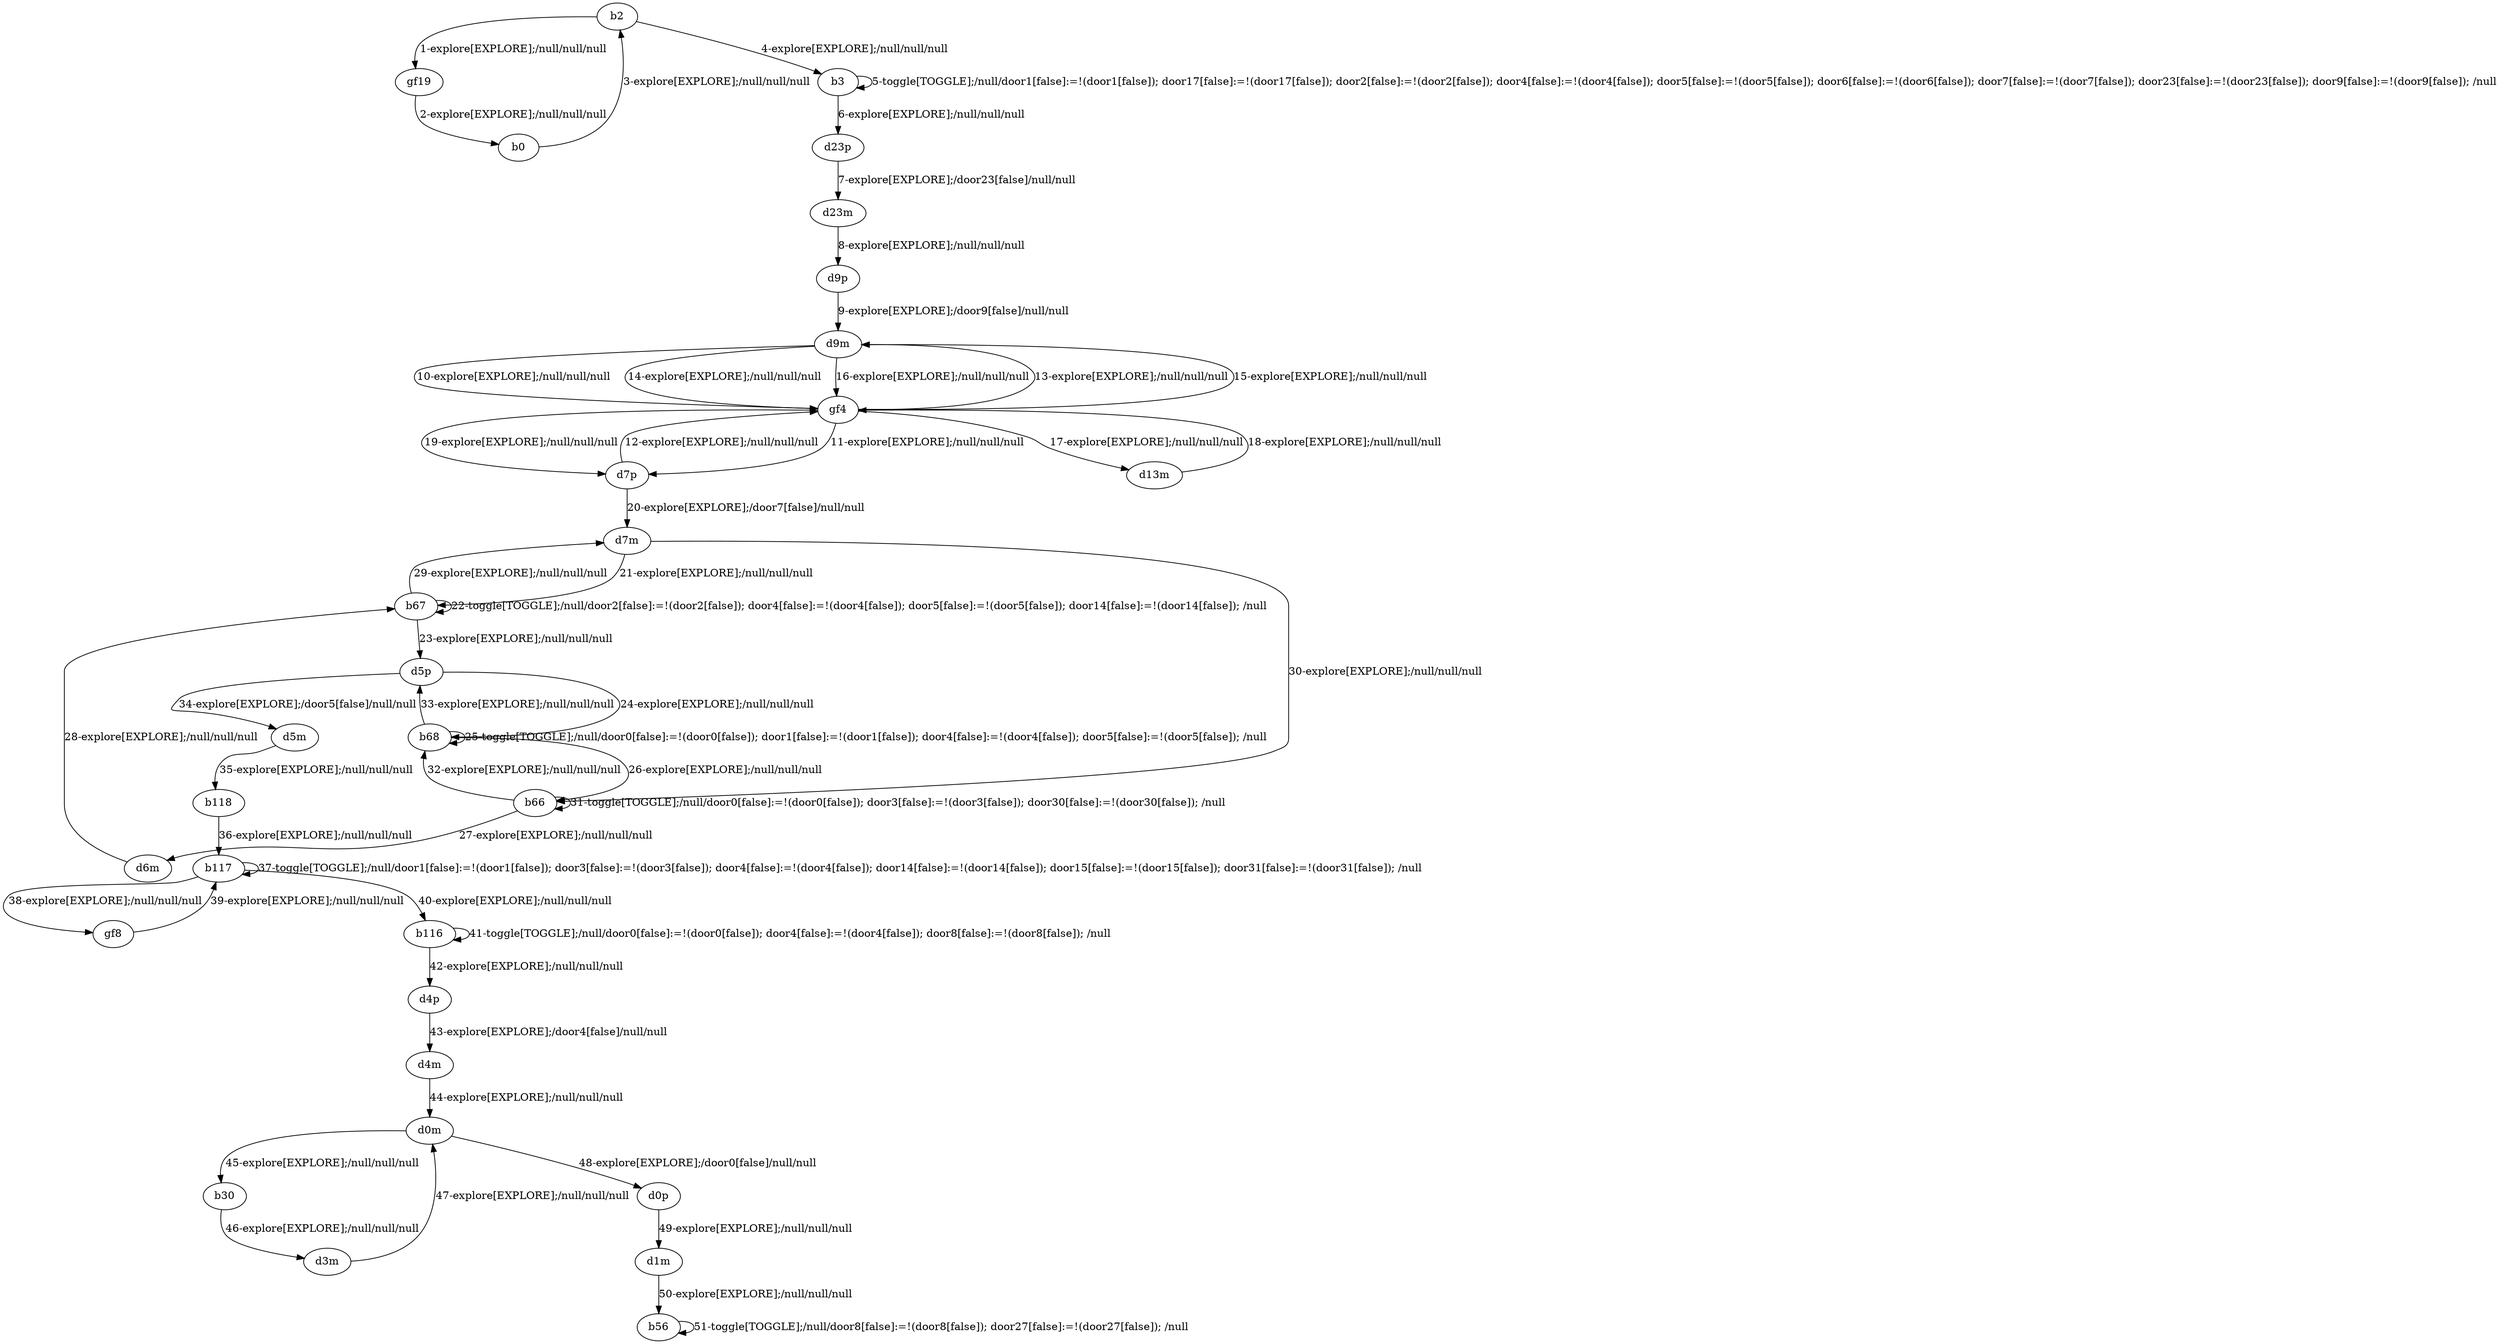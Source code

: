 # Total number of goals covered by this test: 3
# d0p --> d1m
# d1m --> b56
# b56 --> b56

digraph g {
"b2" -> "gf19" [label = "1-explore[EXPLORE];/null/null/null"];
"gf19" -> "b0" [label = "2-explore[EXPLORE];/null/null/null"];
"b0" -> "b2" [label = "3-explore[EXPLORE];/null/null/null"];
"b2" -> "b3" [label = "4-explore[EXPLORE];/null/null/null"];
"b3" -> "b3" [label = "5-toggle[TOGGLE];/null/door1[false]:=!(door1[false]); door17[false]:=!(door17[false]); door2[false]:=!(door2[false]); door4[false]:=!(door4[false]); door5[false]:=!(door5[false]); door6[false]:=!(door6[false]); door7[false]:=!(door7[false]); door23[false]:=!(door23[false]); door9[false]:=!(door9[false]); /null"];
"b3" -> "d23p" [label = "6-explore[EXPLORE];/null/null/null"];
"d23p" -> "d23m" [label = "7-explore[EXPLORE];/door23[false]/null/null"];
"d23m" -> "d9p" [label = "8-explore[EXPLORE];/null/null/null"];
"d9p" -> "d9m" [label = "9-explore[EXPLORE];/door9[false]/null/null"];
"d9m" -> "gf4" [label = "10-explore[EXPLORE];/null/null/null"];
"gf4" -> "d7p" [label = "11-explore[EXPLORE];/null/null/null"];
"d7p" -> "gf4" [label = "12-explore[EXPLORE];/null/null/null"];
"gf4" -> "d9m" [label = "13-explore[EXPLORE];/null/null/null"];
"d9m" -> "gf4" [label = "14-explore[EXPLORE];/null/null/null"];
"gf4" -> "d9m" [label = "15-explore[EXPLORE];/null/null/null"];
"d9m" -> "gf4" [label = "16-explore[EXPLORE];/null/null/null"];
"gf4" -> "d13m" [label = "17-explore[EXPLORE];/null/null/null"];
"d13m" -> "gf4" [label = "18-explore[EXPLORE];/null/null/null"];
"gf4" -> "d7p" [label = "19-explore[EXPLORE];/null/null/null"];
"d7p" -> "d7m" [label = "20-explore[EXPLORE];/door7[false]/null/null"];
"d7m" -> "b67" [label = "21-explore[EXPLORE];/null/null/null"];
"b67" -> "b67" [label = "22-toggle[TOGGLE];/null/door2[false]:=!(door2[false]); door4[false]:=!(door4[false]); door5[false]:=!(door5[false]); door14[false]:=!(door14[false]); /null"];
"b67" -> "d5p" [label = "23-explore[EXPLORE];/null/null/null"];
"d5p" -> "b68" [label = "24-explore[EXPLORE];/null/null/null"];
"b68" -> "b68" [label = "25-toggle[TOGGLE];/null/door0[false]:=!(door0[false]); door1[false]:=!(door1[false]); door4[false]:=!(door4[false]); door5[false]:=!(door5[false]); /null"];
"b68" -> "b66" [label = "26-explore[EXPLORE];/null/null/null"];
"b66" -> "d6m" [label = "27-explore[EXPLORE];/null/null/null"];
"d6m" -> "b67" [label = "28-explore[EXPLORE];/null/null/null"];
"b67" -> "d7m" [label = "29-explore[EXPLORE];/null/null/null"];
"d7m" -> "b66" [label = "30-explore[EXPLORE];/null/null/null"];
"b66" -> "b66" [label = "31-toggle[TOGGLE];/null/door0[false]:=!(door0[false]); door3[false]:=!(door3[false]); door30[false]:=!(door30[false]); /null"];
"b66" -> "b68" [label = "32-explore[EXPLORE];/null/null/null"];
"b68" -> "d5p" [label = "33-explore[EXPLORE];/null/null/null"];
"d5p" -> "d5m" [label = "34-explore[EXPLORE];/door5[false]/null/null"];
"d5m" -> "b118" [label = "35-explore[EXPLORE];/null/null/null"];
"b118" -> "b117" [label = "36-explore[EXPLORE];/null/null/null"];
"b117" -> "b117" [label = "37-toggle[TOGGLE];/null/door1[false]:=!(door1[false]); door3[false]:=!(door3[false]); door4[false]:=!(door4[false]); door14[false]:=!(door14[false]); door15[false]:=!(door15[false]); door31[false]:=!(door31[false]); /null"];
"b117" -> "gf8" [label = "38-explore[EXPLORE];/null/null/null"];
"gf8" -> "b117" [label = "39-explore[EXPLORE];/null/null/null"];
"b117" -> "b116" [label = "40-explore[EXPLORE];/null/null/null"];
"b116" -> "b116" [label = "41-toggle[TOGGLE];/null/door0[false]:=!(door0[false]); door4[false]:=!(door4[false]); door8[false]:=!(door8[false]); /null"];
"b116" -> "d4p" [label = "42-explore[EXPLORE];/null/null/null"];
"d4p" -> "d4m" [label = "43-explore[EXPLORE];/door4[false]/null/null"];
"d4m" -> "d0m" [label = "44-explore[EXPLORE];/null/null/null"];
"d0m" -> "b30" [label = "45-explore[EXPLORE];/null/null/null"];
"b30" -> "d3m" [label = "46-explore[EXPLORE];/null/null/null"];
"d3m" -> "d0m" [label = "47-explore[EXPLORE];/null/null/null"];
"d0m" -> "d0p" [label = "48-explore[EXPLORE];/door0[false]/null/null"];
"d0p" -> "d1m" [label = "49-explore[EXPLORE];/null/null/null"];
"d1m" -> "b56" [label = "50-explore[EXPLORE];/null/null/null"];
"b56" -> "b56" [label = "51-toggle[TOGGLE];/null/door8[false]:=!(door8[false]); door27[false]:=!(door27[false]); /null"];
}